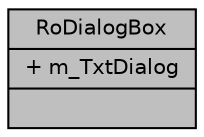 digraph "RoDialogBox"
{
 // LATEX_PDF_SIZE
  edge [fontname="Helvetica",fontsize="10",labelfontname="Helvetica",labelfontsize="10"];
  node [fontname="Helvetica",fontsize="10",shape=record];
  Node1 [label="{RoDialogBox\n|+ m_TxtDialog\l|}",height=0.2,width=0.4,color="black", fillcolor="grey75", style="filled", fontcolor="black",tooltip=" "];
}
